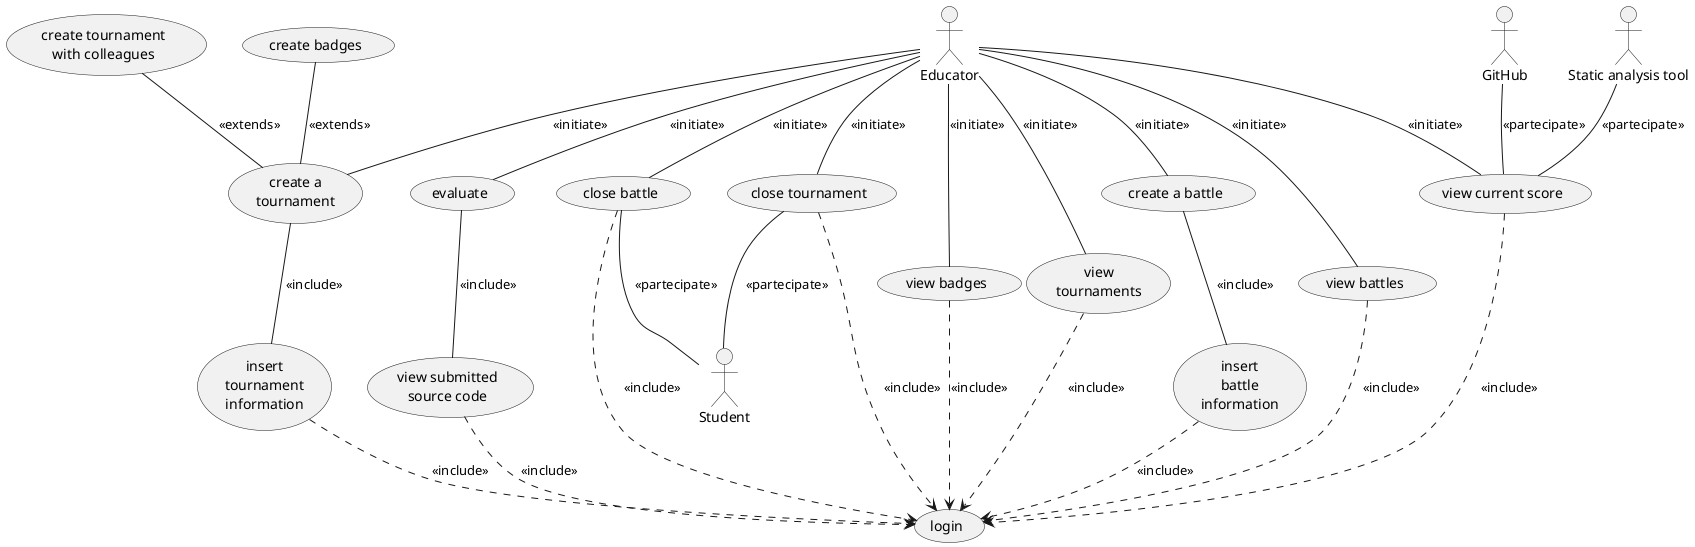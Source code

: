 @startuml use case diagram - educator

actor :Educator:
actor :Student:
actor :GitHub:
actor :Static analysis tool: as tool

usecase (create a\ntournament) as createTournament
usecase (view\ntournaments) as viewTournaments

Educator -- createTournament: <<initiate>>
createTournament -- (insert\ntournament\ninformation): <<include>>
(create tournament\nwith colleagues) -- createTournament: <<extends>>
(create badges) -- createTournament: <<extends>>
(insert\ntournament\ninformation) ..> (login): <<include>>

Educator -- viewTournaments: <<initiate>>
viewTournaments ..> login: <<include>>

Educator -- (create a battle): <<initiate>>
(create a battle) -- (insert\nbattle\ninformation): <<include>>
(insert\nbattle\ninformation) ..> login: <<include>>

Educator -- (view battles): <<initiate>>
(view battles) ..> login: <<include>>

Educator -- (evaluate): <<initiate>>
(evaluate) -- (view submitted\nsource code): <<include>>
(view submitted\nsource code) ..> login: <<include>>

Educator -- (close battle): <<initiate>>
(close battle) ..> login: <<include>>
(close battle) -- Student: <<partecipate>>

Educator -- (close tournament): <<initiate>>
(close tournament) ..> login: <<include>>
(close tournament) -- Student: <<partecipate>>

Educator -- (view badges): <<initiate>>
(view badges) ..> login: <<include>>


Educator -- (view current score): <<initiate>>
GitHub -- (view current score): <<partecipate>>
tool -- (view current score): <<partecipate>>
(view current score) ..> login: <<include>>


@enduml